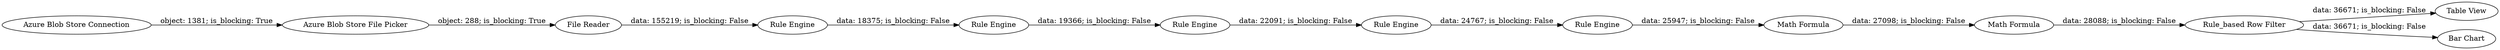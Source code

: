 digraph {
	"1994531691788267876_9" [label="Rule Engine"]
	"1994531691788267876_1" [label="Azure Blob Store Connection"]
	"1994531691788267876_14" [label="Table View"]
	"1994531691788267876_8" [label="Rule Engine"]
	"1994531691788267876_13" [label="Bar Chart"]
	"1994531691788267876_12" [label="Rule_based Row Filter"]
	"1994531691788267876_6" [label="Rule Engine"]
	"1994531691788267876_2" [label="Azure Blob Store File Picker"]
	"1994531691788267876_11" [label="Math Formula"]
	"1994531691788267876_4" [label="File Reader"]
	"1994531691788267876_5" [label="Rule Engine"]
	"1994531691788267876_10" [label="Math Formula"]
	"1994531691788267876_7" [label="Rule Engine"]
	"1994531691788267876_12" -> "1994531691788267876_14" [label="data: 36671; is_blocking: False"]
	"1994531691788267876_7" -> "1994531691788267876_8" [label="data: 22091; is_blocking: False"]
	"1994531691788267876_6" -> "1994531691788267876_7" [label="data: 19366; is_blocking: False"]
	"1994531691788267876_4" -> "1994531691788267876_5" [label="data: 155219; is_blocking: False"]
	"1994531691788267876_8" -> "1994531691788267876_9" [label="data: 24767; is_blocking: False"]
	"1994531691788267876_5" -> "1994531691788267876_6" [label="data: 18375; is_blocking: False"]
	"1994531691788267876_2" -> "1994531691788267876_4" [label="object: 288; is_blocking: True"]
	"1994531691788267876_11" -> "1994531691788267876_12" [label="data: 28088; is_blocking: False"]
	"1994531691788267876_12" -> "1994531691788267876_13" [label="data: 36671; is_blocking: False"]
	"1994531691788267876_10" -> "1994531691788267876_11" [label="data: 27098; is_blocking: False"]
	"1994531691788267876_1" -> "1994531691788267876_2" [label="object: 1381; is_blocking: True"]
	"1994531691788267876_9" -> "1994531691788267876_10" [label="data: 25947; is_blocking: False"]
	rankdir=LR
}
